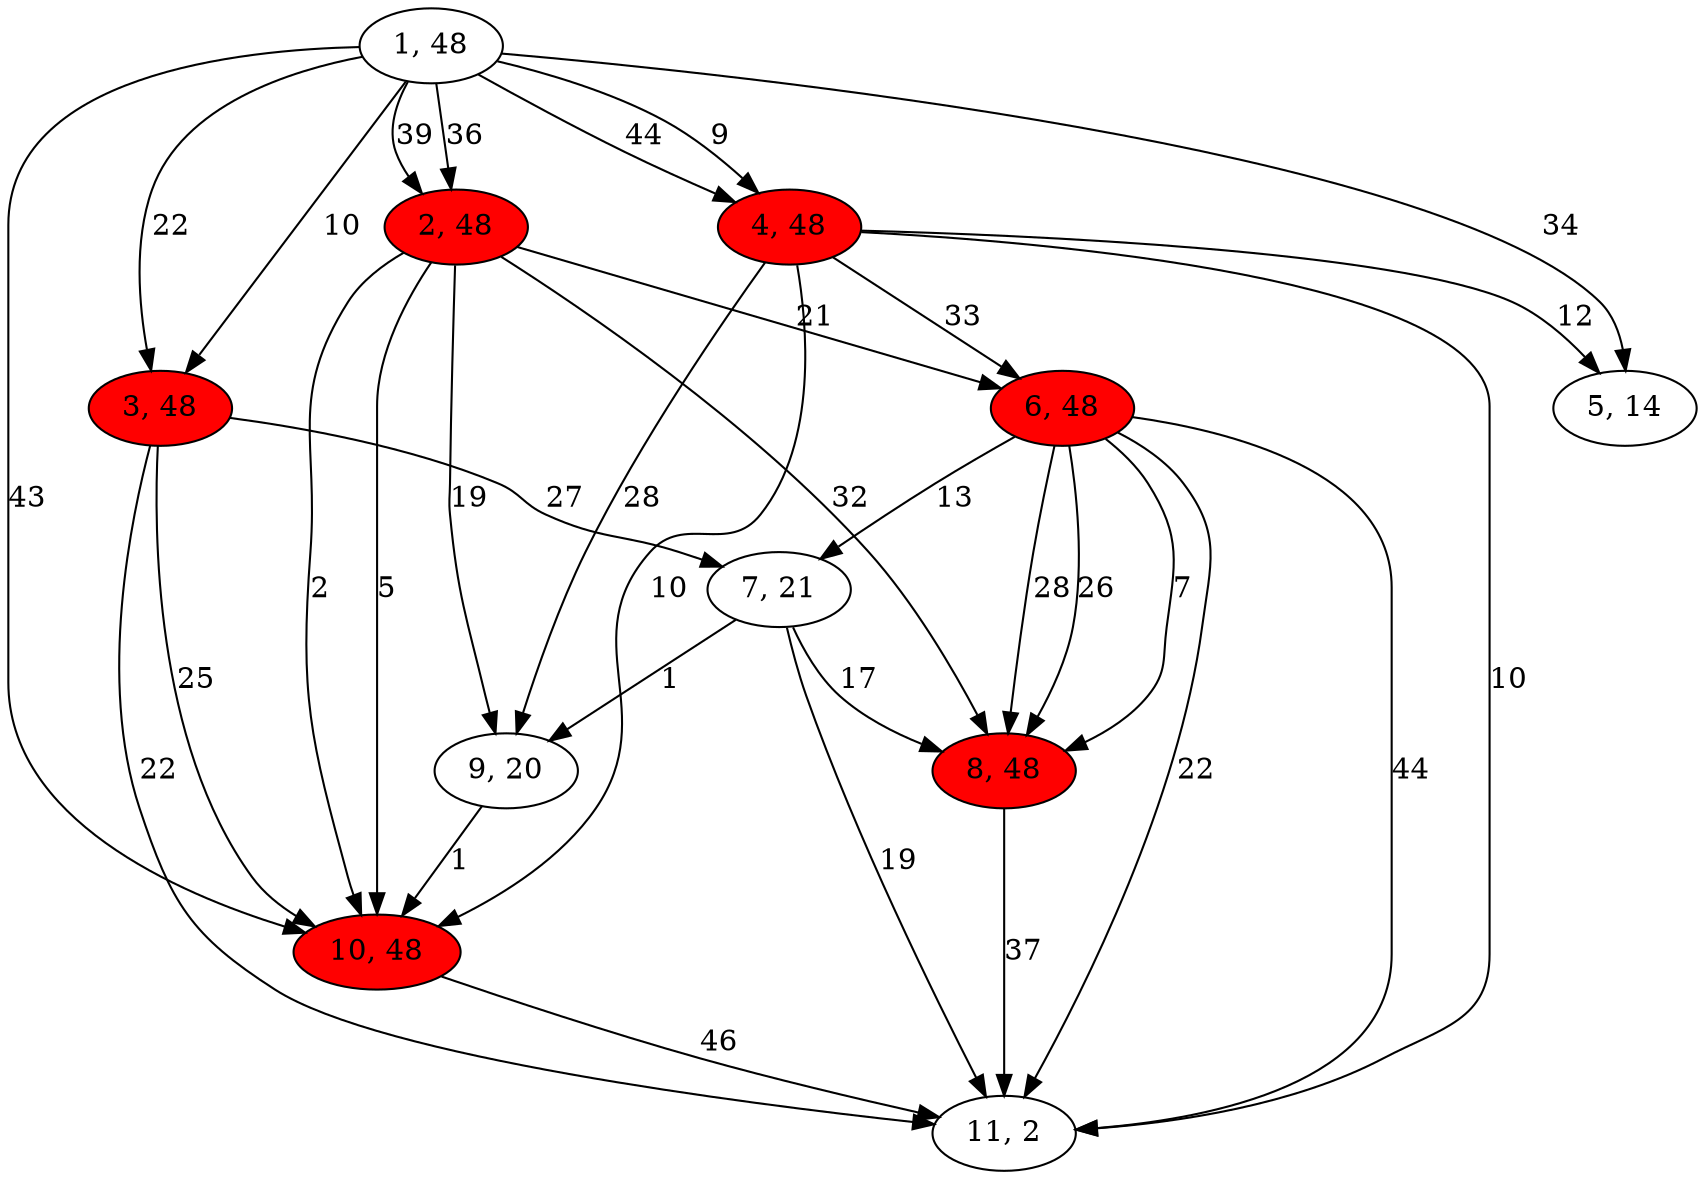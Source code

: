 digraph G{
1[label="1, 48"]
2[label="2, 48"]
3[label="3, 48"]
4[label="4, 48"]
5[label="5, 14"]
6[label="6, 48"]
7[label="7, 21"]
8[label="8, 48"]
9[label="9, 20"]
10[label="10, 48"]
11[label="11, 2"]
1->4[label="44"]
1->2[label="36"]
1->3[label="22"]
1->5[label="34"]
1->10[label="43"]
1->4[label="9"]
1->3[label="10"]
1->2[label="39"]
2[style = filled,fillcolor=red]
2->10[label="2"]
2->9[label="19"]
2->8[label="32"]
2->10[label="5"]
2->6[label="21"]
3[style = filled,fillcolor=red]
3->10[label="25"]
3->11[label="22"]
3->7[label="27"]
4[style = filled,fillcolor=red]
4->9[label="28"]
4->6[label="33"]
4->11[label="10"]
4->10[label="10"]
4->5[label="12"]
6[style = filled,fillcolor=red]
6->8[label="28"]
6->7[label="13"]
6->11[label="22"]
6->8[label="7"]
6->8[label="26"]
6->11[label="44"]
7->11[label="19"]
7->9[label="1"]
7->8[label="17"]
8[style = filled,fillcolor=red]
8->11[label="37"]
9->10[label="1"]
10[style = filled,fillcolor=red]
10->11[label="46"]
}
